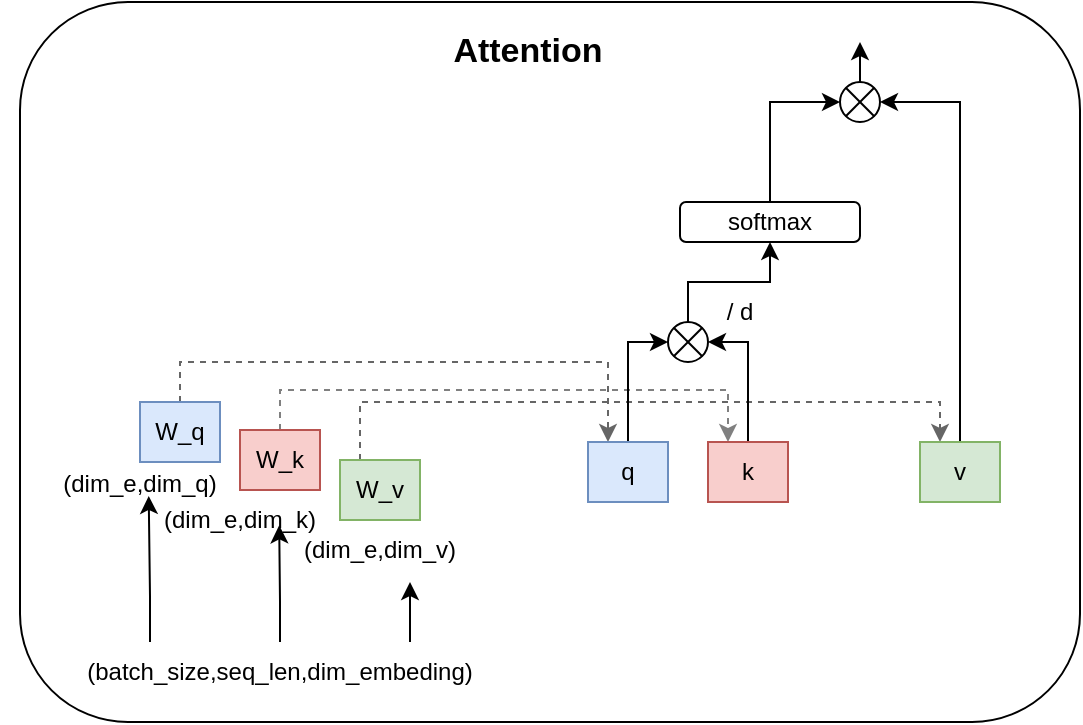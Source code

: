 <mxfile version="24.7.8">
  <diagram name="第 1 页" id="wP-x9wggtxFBFbBBAqCF">
    <mxGraphModel dx="1466" dy="746" grid="1" gridSize="10" guides="1" tooltips="1" connect="1" arrows="1" fold="1" page="1" pageScale="1" pageWidth="827" pageHeight="1169" math="0" shadow="0">
      <root>
        <mxCell id="0" />
        <mxCell id="1" parent="0" />
        <mxCell id="4rkJJ56NEliOdYkqWDEW-37" value="" style="rounded=1;whiteSpace=wrap;html=1;" vertex="1" parent="1">
          <mxGeometry x="130" y="140" width="530" height="360" as="geometry" />
        </mxCell>
        <mxCell id="4rkJJ56NEliOdYkqWDEW-25" style="edgeStyle=orthogonalEdgeStyle;rounded=0;orthogonalLoop=1;jettySize=auto;html=1;exitX=0.5;exitY=0;exitDx=0;exitDy=0;entryX=0.25;entryY=0;entryDx=0;entryDy=0;dashed=1;strokeColor=#666666;" edge="1" parent="1" source="4rkJJ56NEliOdYkqWDEW-1" target="4rkJJ56NEliOdYkqWDEW-11">
          <mxGeometry relative="1" as="geometry" />
        </mxCell>
        <mxCell id="4rkJJ56NEliOdYkqWDEW-1" value="W_q" style="rounded=0;whiteSpace=wrap;html=1;fillColor=#dae8fc;strokeColor=#6c8ebf;" vertex="1" parent="1">
          <mxGeometry x="190" y="340" width="40" height="30" as="geometry" />
        </mxCell>
        <mxCell id="4rkJJ56NEliOdYkqWDEW-26" style="edgeStyle=orthogonalEdgeStyle;rounded=0;orthogonalLoop=1;jettySize=auto;html=1;exitX=0.5;exitY=0;exitDx=0;exitDy=0;entryX=0.25;entryY=0;entryDx=0;entryDy=0;dashed=1;strokeColor=#808080;" edge="1" parent="1" source="4rkJJ56NEliOdYkqWDEW-6" target="4rkJJ56NEliOdYkqWDEW-12">
          <mxGeometry relative="1" as="geometry" />
        </mxCell>
        <mxCell id="4rkJJ56NEliOdYkqWDEW-6" value="W_k" style="rounded=0;whiteSpace=wrap;html=1;fillColor=#f8cecc;strokeColor=#b85450;" vertex="1" parent="1">
          <mxGeometry x="240" y="354" width="40" height="30" as="geometry" />
        </mxCell>
        <mxCell id="4rkJJ56NEliOdYkqWDEW-29" style="edgeStyle=orthogonalEdgeStyle;rounded=0;orthogonalLoop=1;jettySize=auto;html=1;exitX=0.25;exitY=0;exitDx=0;exitDy=0;entryX=0.25;entryY=0;entryDx=0;entryDy=0;dashed=1;strokeColor=#666666;" edge="1" parent="1" source="4rkJJ56NEliOdYkqWDEW-7" target="4rkJJ56NEliOdYkqWDEW-13">
          <mxGeometry relative="1" as="geometry" />
        </mxCell>
        <mxCell id="4rkJJ56NEliOdYkqWDEW-7" value="W_v" style="rounded=0;whiteSpace=wrap;html=1;fillColor=#d5e8d4;strokeColor=#82b366;" vertex="1" parent="1">
          <mxGeometry x="290" y="369" width="40" height="30" as="geometry" />
        </mxCell>
        <mxCell id="4rkJJ56NEliOdYkqWDEW-36" style="edgeStyle=orthogonalEdgeStyle;rounded=0;orthogonalLoop=1;jettySize=auto;html=1;exitX=0.75;exitY=0;exitDx=0;exitDy=0;" edge="1" parent="1" source="4rkJJ56NEliOdYkqWDEW-9">
          <mxGeometry relative="1" as="geometry">
            <mxPoint x="325" y="430" as="targetPoint" />
          </mxGeometry>
        </mxCell>
        <mxCell id="4rkJJ56NEliOdYkqWDEW-9" value="(batch_size,seq_len,dim_embeding)" style="text;html=1;align=center;verticalAlign=middle;whiteSpace=wrap;rounded=0;" vertex="1" parent="1">
          <mxGeometry x="130" y="460" width="260" height="30" as="geometry" />
        </mxCell>
        <mxCell id="4rkJJ56NEliOdYkqWDEW-16" style="edgeStyle=orthogonalEdgeStyle;rounded=0;orthogonalLoop=1;jettySize=auto;html=1;exitX=0.5;exitY=0;exitDx=0;exitDy=0;entryX=0;entryY=0.5;entryDx=0;entryDy=0;" edge="1" parent="1" source="4rkJJ56NEliOdYkqWDEW-11" target="4rkJJ56NEliOdYkqWDEW-14">
          <mxGeometry relative="1" as="geometry" />
        </mxCell>
        <mxCell id="4rkJJ56NEliOdYkqWDEW-11" value="q" style="rounded=0;whiteSpace=wrap;html=1;fillColor=#dae8fc;strokeColor=#6c8ebf;" vertex="1" parent="1">
          <mxGeometry x="414" y="360" width="40" height="30" as="geometry" />
        </mxCell>
        <mxCell id="4rkJJ56NEliOdYkqWDEW-17" style="edgeStyle=orthogonalEdgeStyle;rounded=0;orthogonalLoop=1;jettySize=auto;html=1;exitX=0.5;exitY=0;exitDx=0;exitDy=0;entryX=1;entryY=0.5;entryDx=0;entryDy=0;" edge="1" parent="1" source="4rkJJ56NEliOdYkqWDEW-12" target="4rkJJ56NEliOdYkqWDEW-14">
          <mxGeometry relative="1" as="geometry" />
        </mxCell>
        <mxCell id="4rkJJ56NEliOdYkqWDEW-12" value="k" style="rounded=0;whiteSpace=wrap;html=1;fillColor=#f8cecc;strokeColor=#b85450;" vertex="1" parent="1">
          <mxGeometry x="474" y="360" width="40" height="30" as="geometry" />
        </mxCell>
        <mxCell id="4rkJJ56NEliOdYkqWDEW-22" style="edgeStyle=orthogonalEdgeStyle;rounded=0;orthogonalLoop=1;jettySize=auto;html=1;exitX=0.5;exitY=0;exitDx=0;exitDy=0;entryX=1;entryY=0.5;entryDx=0;entryDy=0;" edge="1" parent="1" source="4rkJJ56NEliOdYkqWDEW-13" target="4rkJJ56NEliOdYkqWDEW-20">
          <mxGeometry relative="1" as="geometry" />
        </mxCell>
        <mxCell id="4rkJJ56NEliOdYkqWDEW-13" value="v" style="rounded=0;whiteSpace=wrap;html=1;fillColor=#d5e8d4;strokeColor=#82b366;" vertex="1" parent="1">
          <mxGeometry x="580" y="360" width="40" height="30" as="geometry" />
        </mxCell>
        <mxCell id="4rkJJ56NEliOdYkqWDEW-19" style="edgeStyle=orthogonalEdgeStyle;rounded=0;orthogonalLoop=1;jettySize=auto;html=1;exitX=0.5;exitY=0;exitDx=0;exitDy=0;entryX=0.5;entryY=1;entryDx=0;entryDy=0;" edge="1" parent="1" source="4rkJJ56NEliOdYkqWDEW-14" target="4rkJJ56NEliOdYkqWDEW-18">
          <mxGeometry relative="1" as="geometry" />
        </mxCell>
        <mxCell id="4rkJJ56NEliOdYkqWDEW-14" value="" style="shape=sumEllipse;perimeter=ellipsePerimeter;whiteSpace=wrap;html=1;backgroundOutline=1;" vertex="1" parent="1">
          <mxGeometry x="454" y="300" width="20" height="20" as="geometry" />
        </mxCell>
        <mxCell id="4rkJJ56NEliOdYkqWDEW-21" style="edgeStyle=orthogonalEdgeStyle;rounded=0;orthogonalLoop=1;jettySize=auto;html=1;exitX=0.5;exitY=0;exitDx=0;exitDy=0;entryX=0;entryY=0.5;entryDx=0;entryDy=0;" edge="1" parent="1" source="4rkJJ56NEliOdYkqWDEW-18" target="4rkJJ56NEliOdYkqWDEW-20">
          <mxGeometry relative="1" as="geometry" />
        </mxCell>
        <mxCell id="4rkJJ56NEliOdYkqWDEW-18" value="softmax" style="rounded=1;whiteSpace=wrap;html=1;" vertex="1" parent="1">
          <mxGeometry x="460" y="240" width="90" height="20" as="geometry" />
        </mxCell>
        <mxCell id="4rkJJ56NEliOdYkqWDEW-30" style="edgeStyle=orthogonalEdgeStyle;rounded=0;orthogonalLoop=1;jettySize=auto;html=1;exitX=0.5;exitY=0;exitDx=0;exitDy=0;" edge="1" parent="1" source="4rkJJ56NEliOdYkqWDEW-20">
          <mxGeometry relative="1" as="geometry">
            <mxPoint x="550" y="160" as="targetPoint" />
          </mxGeometry>
        </mxCell>
        <mxCell id="4rkJJ56NEliOdYkqWDEW-20" value="" style="shape=sumEllipse;perimeter=ellipsePerimeter;whiteSpace=wrap;html=1;backgroundOutline=1;" vertex="1" parent="1">
          <mxGeometry x="540" y="180" width="20" height="20" as="geometry" />
        </mxCell>
        <mxCell id="4rkJJ56NEliOdYkqWDEW-23" value="/ d" style="text;html=1;align=center;verticalAlign=middle;whiteSpace=wrap;rounded=0;" vertex="1" parent="1">
          <mxGeometry x="460" y="280" width="60" height="30" as="geometry" />
        </mxCell>
        <mxCell id="4rkJJ56NEliOdYkqWDEW-31" value="(dim_e,dim_q)" style="text;html=1;align=center;verticalAlign=middle;whiteSpace=wrap;rounded=0;" vertex="1" parent="1">
          <mxGeometry x="120" y="366" width="140" height="30" as="geometry" />
        </mxCell>
        <mxCell id="4rkJJ56NEliOdYkqWDEW-32" value="(dim_e,dim_k)" style="text;html=1;align=center;verticalAlign=middle;whiteSpace=wrap;rounded=0;" vertex="1" parent="1">
          <mxGeometry x="170" y="384" width="140" height="30" as="geometry" />
        </mxCell>
        <mxCell id="4rkJJ56NEliOdYkqWDEW-33" value="(dim_e,dim_v)" style="text;html=1;align=center;verticalAlign=middle;whiteSpace=wrap;rounded=0;" vertex="1" parent="1">
          <mxGeometry x="240" y="399" width="140" height="30" as="geometry" />
        </mxCell>
        <mxCell id="4rkJJ56NEliOdYkqWDEW-34" style="edgeStyle=orthogonalEdgeStyle;rounded=0;orthogonalLoop=1;jettySize=auto;html=1;exitX=0.25;exitY=0;exitDx=0;exitDy=0;entryX=0.174;entryY=0.1;entryDx=0;entryDy=0;entryPerimeter=0;" edge="1" parent="1" source="4rkJJ56NEliOdYkqWDEW-9" target="4rkJJ56NEliOdYkqWDEW-32">
          <mxGeometry relative="1" as="geometry" />
        </mxCell>
        <mxCell id="4rkJJ56NEliOdYkqWDEW-35" style="edgeStyle=orthogonalEdgeStyle;rounded=0;orthogonalLoop=1;jettySize=auto;html=1;exitX=0.5;exitY=0;exitDx=0;exitDy=0;entryX=0.14;entryY=0.089;entryDx=0;entryDy=0;entryPerimeter=0;" edge="1" parent="1" source="4rkJJ56NEliOdYkqWDEW-9" target="4rkJJ56NEliOdYkqWDEW-33">
          <mxGeometry relative="1" as="geometry" />
        </mxCell>
        <mxCell id="4rkJJ56NEliOdYkqWDEW-38" value="&lt;b&gt;&lt;font style=&quot;font-size: 17px;&quot;&gt;Attention&lt;/font&gt;&lt;/b&gt;" style="text;html=1;align=center;verticalAlign=middle;whiteSpace=wrap;rounded=0;" vertex="1" parent="1">
          <mxGeometry x="354" y="150" width="60" height="30" as="geometry" />
        </mxCell>
      </root>
    </mxGraphModel>
  </diagram>
</mxfile>
